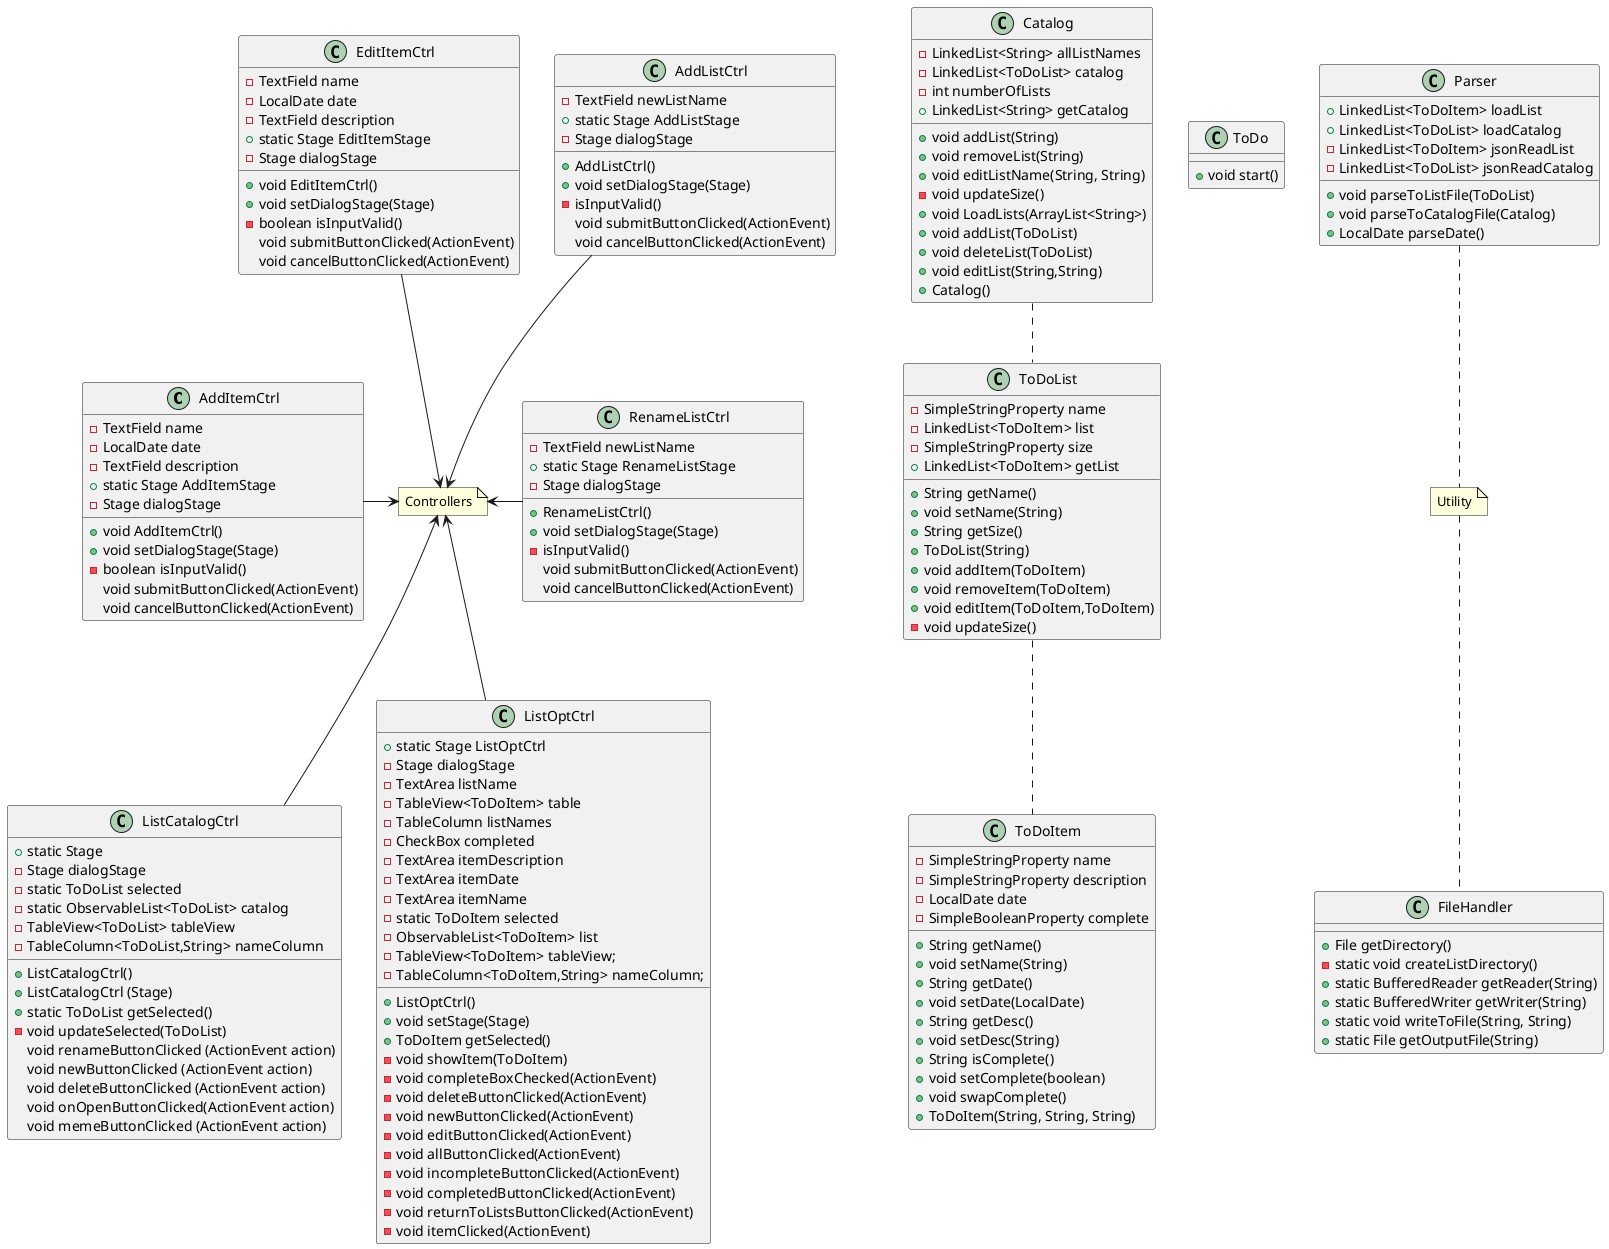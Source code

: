 @startuml
'https://plantuml.com/class-diagram

class AddItemCtrl{
-TextField name
-LocalDate date
-TextField description
+static Stage AddItemStage
-Stage dialogStage
+void AddItemCtrl()
+void setDialogStage(Stage)
-boolean isInputValid()
void submitButtonClicked(ActionEvent)
void cancelButtonClicked(ActionEvent)
}

class EditItemCtrl{
-TextField name
-LocalDate date
-TextField description
+static Stage EditItemStage
-Stage dialogStage
+void EditItemCtrl()
+void setDialogStage(Stage)
-boolean isInputValid()
void submitButtonClicked(ActionEvent)
void cancelButtonClicked(ActionEvent)
}

class AddListCtrl{
-TextField newListName
+static Stage AddListStage
-Stage dialogStage
+AddListCtrl()
+void setDialogStage(Stage)
-isInputValid()
void submitButtonClicked(ActionEvent)
void cancelButtonClicked(ActionEvent)
}

class RenameListCtrl{
-TextField newListName
+static Stage RenameListStage
-Stage dialogStage
+RenameListCtrl()
+void setDialogStage(Stage)
-isInputValid()
void submitButtonClicked(ActionEvent)
void cancelButtonClicked(ActionEvent)
}

class ListCatalogCtrl{
+static Stage
-Stage dialogStage
-static ToDoList selected
-static ObservableList<ToDoList> catalog
-TableView<ToDoList> tableView
-TableColumn<ToDoList,String> nameColumn
+ListCatalogCtrl()
+ListCatalogCtrl (Stage)
+static ToDoList getSelected()
-void updateSelected(ToDoList)
void renameButtonClicked (ActionEvent action)
void newButtonClicked (ActionEvent action)
void deleteButtonClicked (ActionEvent action)
void onOpenButtonClicked(ActionEvent action)
void memeButtonClicked (ActionEvent action)
}

class ListOptCtrl{
+static Stage ListOptCtrl
-Stage dialogStage
-TextArea listName
-TableView<ToDoItem> table
-TableColumn listNames
-CheckBox completed
-TextArea itemDescription
-TextArea itemDate
-TextArea itemName
-static ToDoItem selected
-ObservableList<ToDoItem> list
-TableView<ToDoItem> tableView;
-TableColumn<ToDoItem,String> nameColumn;
+ListOptCtrl()
+void setStage(Stage)
+ToDoItem getSelected()
-void showItem(ToDoItem)
-void completeBoxChecked(ActionEvent)
-void deleteButtonClicked(ActionEvent)
-void newButtonClicked(ActionEvent)
-void editButtonClicked(ActionEvent)
-void allButtonClicked(ActionEvent)
-void incompleteButtonClicked(ActionEvent)
-void completedButtonClicked(ActionEvent)
-void returnToListsButtonClicked(ActionEvent)
-void itemClicked(ActionEvent)
}

class ToDoItem{
-SimpleStringProperty name
-SimpleStringProperty description
-LocalDate date
-SimpleBooleanProperty complete
+String getName()
+void setName(String)
+String getDate()
+void setDate(LocalDate)
+String getDesc()
+void setDesc(String)
+String isComplete()
+void setComplete(boolean)
+void swapComplete()
+ToDoItem(String, String, String)
}

class ToDoList{
-SimpleStringProperty name
-LinkedList<ToDoItem> list
-SimpleStringProperty size
+String getName()
+void setName(String)
+String getSize()
+LinkedList<ToDoItem> getList
+ToDoList(String)
+void addItem(ToDoItem)
+void removeItem(ToDoItem)
+void editItem(ToDoItem,ToDoItem)
-void updateSize()
}

class Catalog{
-LinkedList<String> allListNames
-LinkedList<ToDoList> catalog
-int numberOfLists
+void addList(String)
+void removeList(String)
+void editListName(String, String)
+LinkedList<String> getCatalog
-void updateSize()
+void LoadLists(ArrayList<String>)
+void addList(ToDoList)
+void deleteList(ToDoList)
+void editList(String,String)
+Catalog()
}

class ToDo{
+void start()
}

class Parser{
+void parseToListFile(ToDoList)
+void parseToCatalogFile(Catalog)
+LinkedList<ToDoItem> loadList
+LinkedList<ToDoList> loadCatalog
+LocalDate parseDate()
-LinkedList<ToDoItem> jsonReadList
-LinkedList<ToDoList> jsonReadCatalog
}

class FileHandler{
+File getDirectory()
-static void createListDirectory()
+static BufferedReader getReader(String)
+static BufferedWriter getWriter(String)
+static void writeToFile(String, String)
+static File getOutputFile(String)
}

note "Utility" as 2
Parser .. 2
2 .. FileHandler

Catalog .. ToDoList
ToDoList .. ToDoItem


note "Controllers" as 1
AddItemCtrl -> 1
AddListCtrl --> 1
EditItemCtrl --> 1
1 <-- ListCatalogCtrl
1 <-- ListOptCtrl
1 <- RenameListCtrl

@enduml